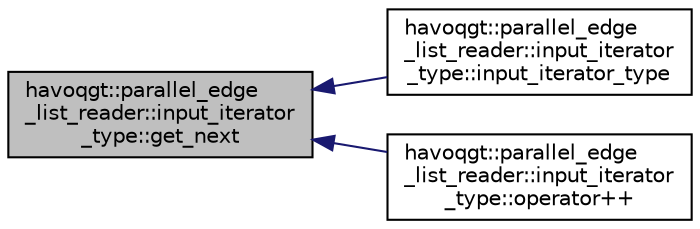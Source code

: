 digraph "havoqgt::parallel_edge_list_reader::input_iterator_type::get_next"
{
  edge [fontname="Helvetica",fontsize="10",labelfontname="Helvetica",labelfontsize="10"];
  node [fontname="Helvetica",fontsize="10",shape=record];
  rankdir="LR";
  Node1 [label="havoqgt::parallel_edge\l_list_reader::input_iterator\l_type::get_next",height=0.2,width=0.4,color="black", fillcolor="grey75", style="filled", fontcolor="black"];
  Node1 -> Node2 [dir="back",color="midnightblue",fontsize="10",style="solid",fontname="Helvetica"];
  Node2 [label="havoqgt::parallel_edge\l_list_reader::input_iterator\l_type::input_iterator_type",height=0.2,width=0.4,color="black", fillcolor="white", style="filled",URL="$classhavoqgt_1_1parallel__edge__list__reader_1_1input__iterator__type.html#a71d17f1f1ff3711f5a5228900bc09add"];
  Node1 -> Node3 [dir="back",color="midnightblue",fontsize="10",style="solid",fontname="Helvetica"];
  Node3 [label="havoqgt::parallel_edge\l_list_reader::input_iterator\l_type::operator++",height=0.2,width=0.4,color="black", fillcolor="white", style="filled",URL="$classhavoqgt_1_1parallel__edge__list__reader_1_1input__iterator__type.html#acbcb191fe834f0d93b1ffb1b5d4f0e52"];
}
